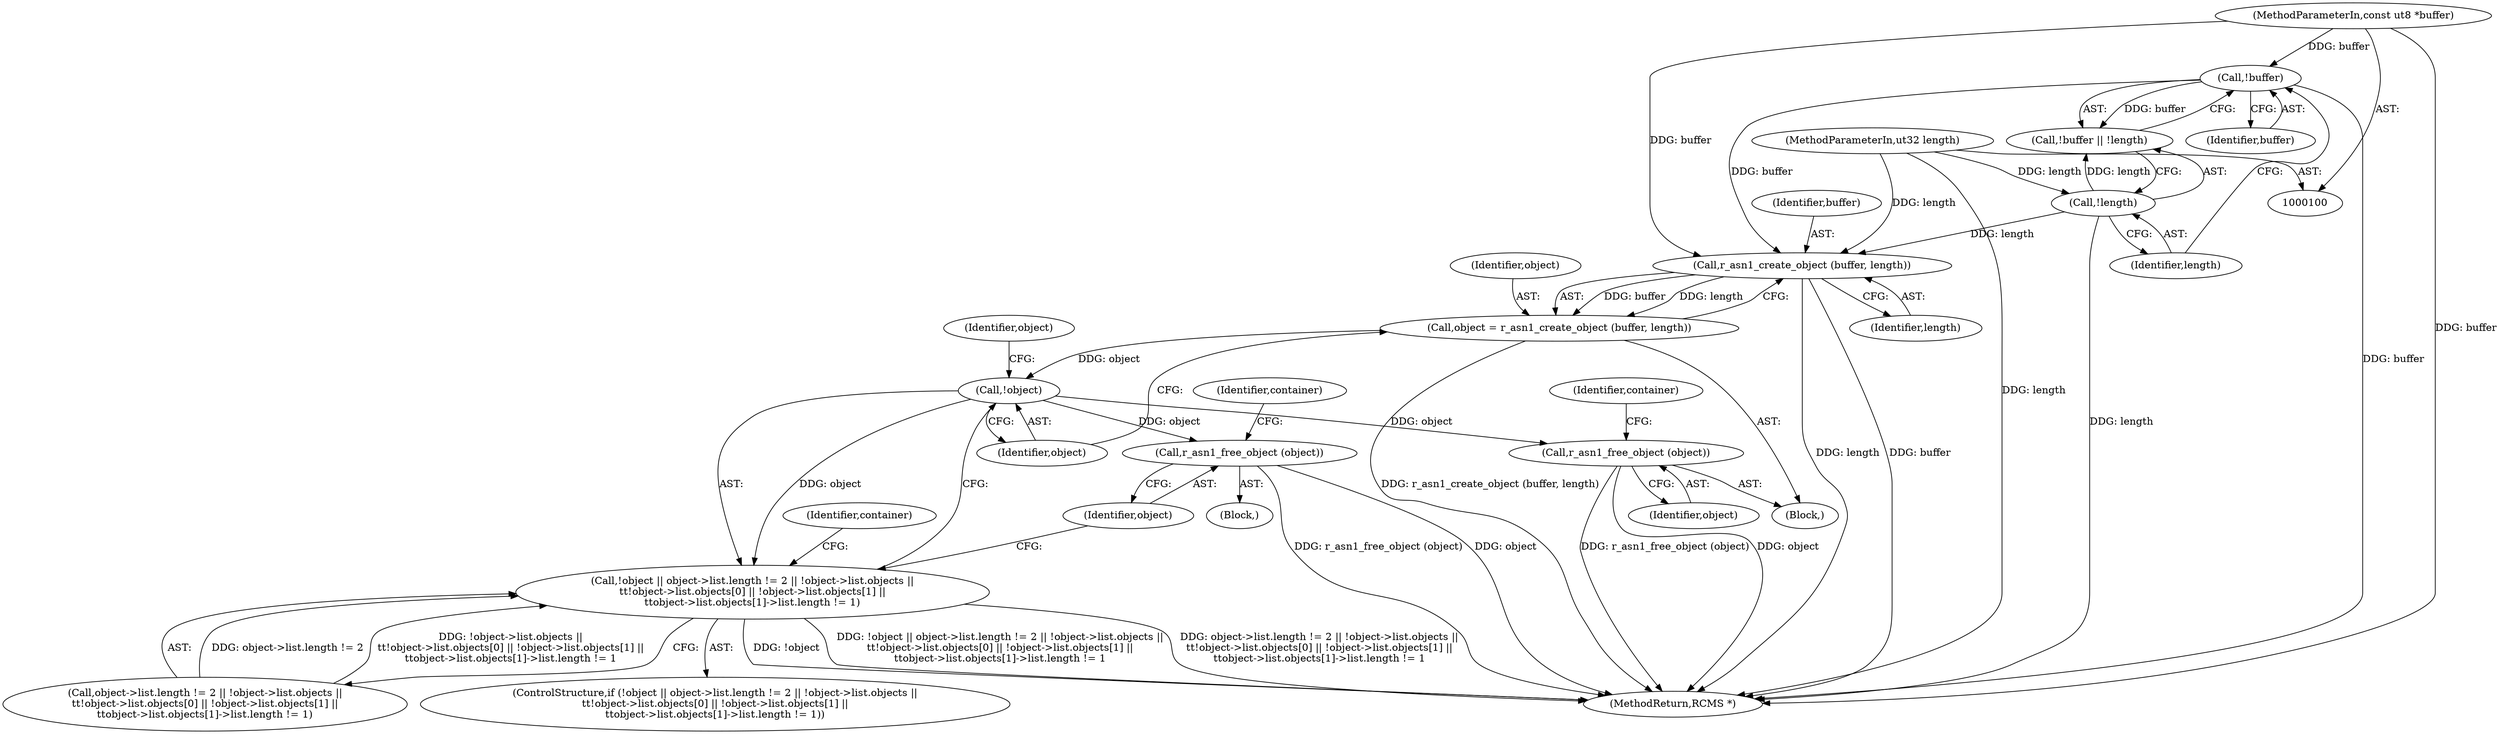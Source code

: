 digraph "0_radare2_7ab66cca5bbdf6cb2d69339ef4f513d95e532dbf@API" {
"1000127" [label="(Call,r_asn1_create_object (buffer, length))"];
"1000108" [label="(Call,!buffer)"];
"1000101" [label="(MethodParameterIn,const ut8 *buffer)"];
"1000110" [label="(Call,!length)"];
"1000102" [label="(MethodParameterIn,ut32 length)"];
"1000125" [label="(Call,object = r_asn1_create_object (buffer, length))"];
"1000132" [label="(Call,!object)"];
"1000131" [label="(Call,!object || object->list.length != 2 || !object->list.objects ||\n\t\t!object->list.objects[0] || !object->list.objects[1] ||\n\t\tobject->list.objects[1]->list.length != 1)"];
"1000181" [label="(Call,r_asn1_free_object (object))"];
"1000228" [label="(Call,r_asn1_free_object (object))"];
"1000130" [label="(ControlStructure,if (!object || object->list.length != 2 || !object->list.objects ||\n\t\t!object->list.objects[0] || !object->list.objects[1] ||\n\t\tobject->list.objects[1]->list.length != 1))"];
"1000131" [label="(Call,!object || object->list.length != 2 || !object->list.objects ||\n\t\t!object->list.objects[0] || !object->list.objects[1] ||\n\t\tobject->list.objects[1]->list.length != 1)"];
"1000232" [label="(MethodReturn,RCMS *)"];
"1000189" [label="(Identifier,container)"];
"1000126" [label="(Identifier,object)"];
"1000181" [label="(Call,r_asn1_free_object (object))"];
"1000134" [label="(Call,object->list.length != 2 || !object->list.objects ||\n\t\t!object->list.objects[0] || !object->list.objects[1] ||\n\t\tobject->list.objects[1]->list.length != 1)"];
"1000180" [label="(Block,)"];
"1000127" [label="(Call,r_asn1_create_object (buffer, length))"];
"1000125" [label="(Call,object = r_asn1_create_object (buffer, length))"];
"1000184" [label="(Identifier,container)"];
"1000138" [label="(Identifier,object)"];
"1000111" [label="(Identifier,length)"];
"1000132" [label="(Call,!object)"];
"1000108" [label="(Call,!buffer)"];
"1000229" [label="(Identifier,object)"];
"1000109" [label="(Identifier,buffer)"];
"1000128" [label="(Identifier,buffer)"];
"1000231" [label="(Identifier,container)"];
"1000102" [label="(MethodParameterIn,ut32 length)"];
"1000101" [label="(MethodParameterIn,const ut8 *buffer)"];
"1000110" [label="(Call,!length)"];
"1000107" [label="(Call,!buffer || !length)"];
"1000182" [label="(Identifier,object)"];
"1000129" [label="(Identifier,length)"];
"1000133" [label="(Identifier,object)"];
"1000103" [label="(Block,)"];
"1000228" [label="(Call,r_asn1_free_object (object))"];
"1000127" -> "1000125"  [label="AST: "];
"1000127" -> "1000129"  [label="CFG: "];
"1000128" -> "1000127"  [label="AST: "];
"1000129" -> "1000127"  [label="AST: "];
"1000125" -> "1000127"  [label="CFG: "];
"1000127" -> "1000232"  [label="DDG: buffer"];
"1000127" -> "1000232"  [label="DDG: length"];
"1000127" -> "1000125"  [label="DDG: buffer"];
"1000127" -> "1000125"  [label="DDG: length"];
"1000108" -> "1000127"  [label="DDG: buffer"];
"1000101" -> "1000127"  [label="DDG: buffer"];
"1000110" -> "1000127"  [label="DDG: length"];
"1000102" -> "1000127"  [label="DDG: length"];
"1000108" -> "1000107"  [label="AST: "];
"1000108" -> "1000109"  [label="CFG: "];
"1000109" -> "1000108"  [label="AST: "];
"1000111" -> "1000108"  [label="CFG: "];
"1000107" -> "1000108"  [label="CFG: "];
"1000108" -> "1000232"  [label="DDG: buffer"];
"1000108" -> "1000107"  [label="DDG: buffer"];
"1000101" -> "1000108"  [label="DDG: buffer"];
"1000101" -> "1000100"  [label="AST: "];
"1000101" -> "1000232"  [label="DDG: buffer"];
"1000110" -> "1000107"  [label="AST: "];
"1000110" -> "1000111"  [label="CFG: "];
"1000111" -> "1000110"  [label="AST: "];
"1000107" -> "1000110"  [label="CFG: "];
"1000110" -> "1000232"  [label="DDG: length"];
"1000110" -> "1000107"  [label="DDG: length"];
"1000102" -> "1000110"  [label="DDG: length"];
"1000102" -> "1000100"  [label="AST: "];
"1000102" -> "1000232"  [label="DDG: length"];
"1000125" -> "1000103"  [label="AST: "];
"1000126" -> "1000125"  [label="AST: "];
"1000133" -> "1000125"  [label="CFG: "];
"1000125" -> "1000232"  [label="DDG: r_asn1_create_object (buffer, length)"];
"1000125" -> "1000132"  [label="DDG: object"];
"1000132" -> "1000131"  [label="AST: "];
"1000132" -> "1000133"  [label="CFG: "];
"1000133" -> "1000132"  [label="AST: "];
"1000138" -> "1000132"  [label="CFG: "];
"1000131" -> "1000132"  [label="CFG: "];
"1000132" -> "1000131"  [label="DDG: object"];
"1000132" -> "1000181"  [label="DDG: object"];
"1000132" -> "1000228"  [label="DDG: object"];
"1000131" -> "1000130"  [label="AST: "];
"1000131" -> "1000134"  [label="CFG: "];
"1000134" -> "1000131"  [label="AST: "];
"1000182" -> "1000131"  [label="CFG: "];
"1000189" -> "1000131"  [label="CFG: "];
"1000131" -> "1000232"  [label="DDG: !object"];
"1000131" -> "1000232"  [label="DDG: !object || object->list.length != 2 || !object->list.objects ||\n\t\t!object->list.objects[0] || !object->list.objects[1] ||\n\t\tobject->list.objects[1]->list.length != 1"];
"1000131" -> "1000232"  [label="DDG: object->list.length != 2 || !object->list.objects ||\n\t\t!object->list.objects[0] || !object->list.objects[1] ||\n\t\tobject->list.objects[1]->list.length != 1"];
"1000134" -> "1000131"  [label="DDG: object->list.length != 2"];
"1000134" -> "1000131"  [label="DDG: !object->list.objects ||\n\t\t!object->list.objects[0] || !object->list.objects[1] ||\n\t\tobject->list.objects[1]->list.length != 1"];
"1000181" -> "1000180"  [label="AST: "];
"1000181" -> "1000182"  [label="CFG: "];
"1000182" -> "1000181"  [label="AST: "];
"1000184" -> "1000181"  [label="CFG: "];
"1000181" -> "1000232"  [label="DDG: r_asn1_free_object (object)"];
"1000181" -> "1000232"  [label="DDG: object"];
"1000228" -> "1000103"  [label="AST: "];
"1000228" -> "1000229"  [label="CFG: "];
"1000229" -> "1000228"  [label="AST: "];
"1000231" -> "1000228"  [label="CFG: "];
"1000228" -> "1000232"  [label="DDG: r_asn1_free_object (object)"];
"1000228" -> "1000232"  [label="DDG: object"];
}

